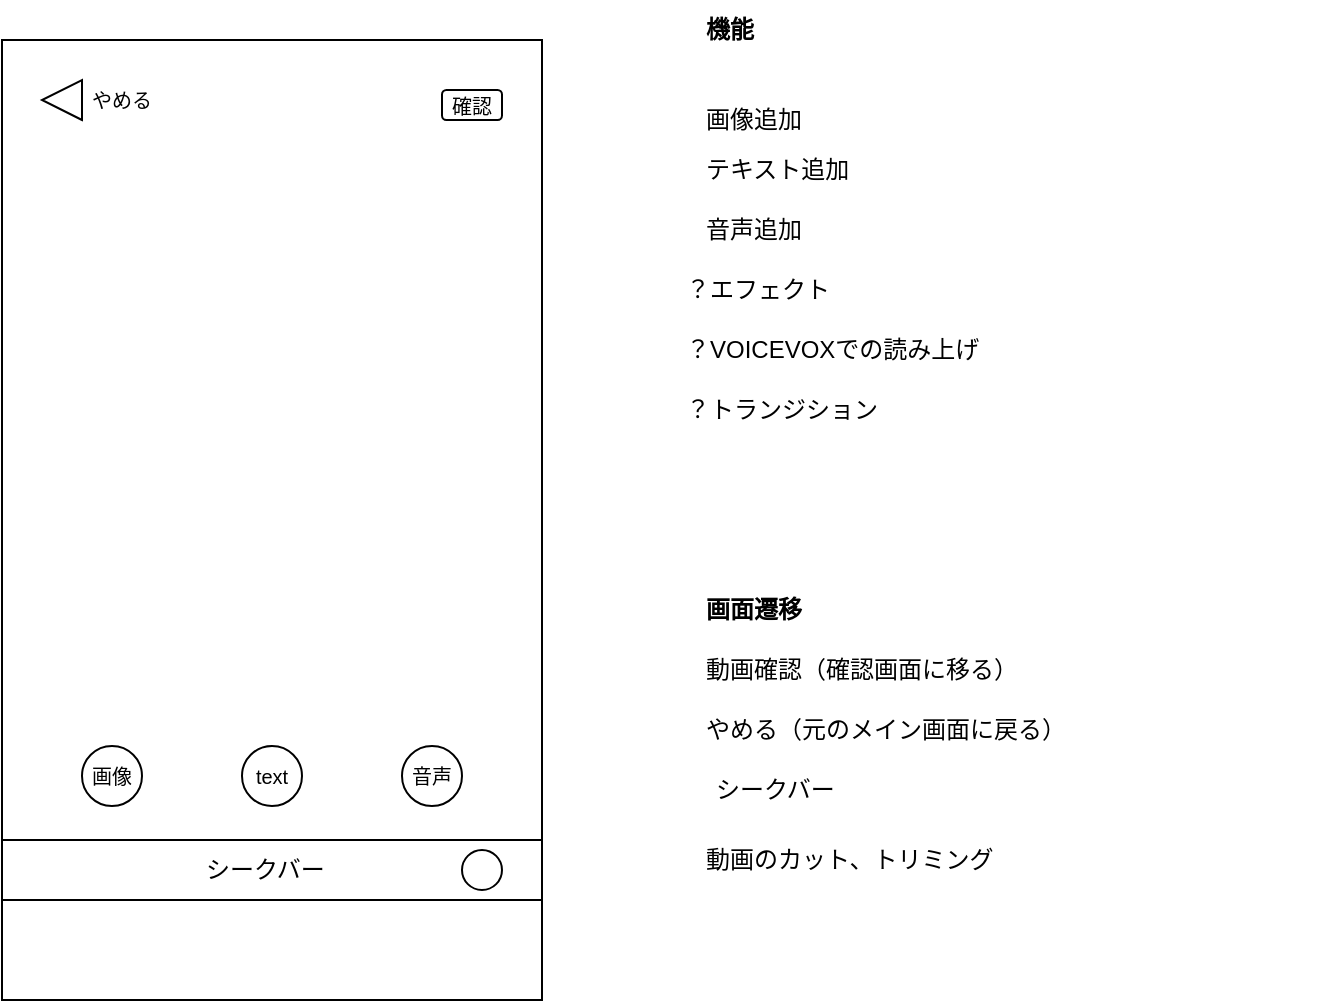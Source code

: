 <mxfile>
    <diagram id="FV1enroqAN0nXz0dlniM" name="Page-1">
        <mxGraphModel dx="640" dy="481" grid="1" gridSize="10" guides="1" tooltips="1" connect="1" arrows="1" fold="1" page="1" pageScale="1" pageWidth="850" pageHeight="1100" math="0" shadow="0">
            <root>
                <mxCell id="0"/>
                <mxCell id="1" parent="0"/>
                <mxCell id="11" value="音声追加" style="text;html=1;strokeColor=none;fillColor=none;align=left;verticalAlign=middle;whiteSpace=wrap;rounded=0;" parent="1" vertex="1">
                    <mxGeometry x="520" y="360" width="60" height="30" as="geometry"/>
                </mxCell>
                <mxCell id="2" value="" style="rounded=0;whiteSpace=wrap;html=1;fillColor=none;" parent="1" vertex="1">
                    <mxGeometry x="170" y="280" width="270" height="480" as="geometry"/>
                </mxCell>
                <mxCell id="3" value="&lt;b&gt;機能&lt;/b&gt;" style="text;html=1;strokeColor=none;fillColor=none;align=left;verticalAlign=middle;whiteSpace=wrap;rounded=0;" parent="1" vertex="1">
                    <mxGeometry x="520" y="260" width="320" height="30" as="geometry"/>
                </mxCell>
                <mxCell id="4" value="&lt;b&gt;画面遷移&lt;/b&gt;" style="text;html=1;strokeColor=none;fillColor=none;align=left;verticalAlign=middle;whiteSpace=wrap;rounded=0;" parent="1" vertex="1">
                    <mxGeometry x="520" y="550" width="320" height="30" as="geometry"/>
                </mxCell>
                <mxCell id="6" value="動画のカット、トリミング" style="text;html=1;strokeColor=none;fillColor=none;align=left;verticalAlign=middle;whiteSpace=wrap;rounded=0;" parent="1" vertex="1">
                    <mxGeometry x="520" y="675" width="320" height="30" as="geometry"/>
                </mxCell>
                <mxCell id="7" value="テキスト追加" style="text;html=1;strokeColor=none;fillColor=none;align=left;verticalAlign=middle;whiteSpace=wrap;rounded=0;" parent="1" vertex="1">
                    <mxGeometry x="520" y="330" width="80" height="30" as="geometry"/>
                </mxCell>
                <mxCell id="8" value="画像追加&lt;span style=&quot;color: rgba(0, 0, 0, 0); font-family: monospace; font-size: 0px;&quot;&gt;%3CmxGraphModel%3E%3Croot%3E%3CmxCell%20id%3D%220%22%2F%3E%3CmxCell%20id%3D%221%22%20parent%3D%220%22%2F%3E%3CmxCell%20id%3D%222%22%20value%3D%22%E3%83%86%E3%82%AD%E3%82%B9%E3%83%88%E8%BF%BD%E5%8A%A0%22%20style%3D%22text%3Bhtml%3D1%3BstrokeColor%3Dnone%3BfillColor%3Dnone%3Balign%3Dleft%3BverticalAlign%3Dmiddle%3BwhiteSpace%3Dwrap%3Brounded%3D0%3B%22%20vertex%3D%221%22%20parent%3D%221%22%3E%3CmxGeometry%20x%3D%22440%22%20y%3D%22100%22%20width%3D%22320%22%20height%3D%2230%22%20as%3D%22geometry%22%2F%3E%3C%2FmxCell%3E%3C%2Froot%3E%3C%2FmxGraphModel%3E&lt;/span&gt;" style="text;html=1;strokeColor=none;fillColor=none;align=left;verticalAlign=middle;whiteSpace=wrap;rounded=0;" parent="1" vertex="1">
                    <mxGeometry x="520" y="305" width="60" height="30" as="geometry"/>
                </mxCell>
                <mxCell id="9" value="？エフェクト" style="text;html=1;strokeColor=none;fillColor=none;align=left;verticalAlign=middle;whiteSpace=wrap;rounded=0;" parent="1" vertex="1">
                    <mxGeometry x="510" y="390" width="320" height="30" as="geometry"/>
                </mxCell>
                <mxCell id="12" value="？VOICEVOXでの読み上げ" style="text;html=1;strokeColor=none;fillColor=none;align=left;verticalAlign=middle;whiteSpace=wrap;rounded=0;" parent="1" vertex="1">
                    <mxGeometry x="510" y="420" width="320" height="30" as="geometry"/>
                </mxCell>
                <mxCell id="13" value="動画確認（確認画面に移る）" style="text;html=1;strokeColor=none;fillColor=none;align=left;verticalAlign=middle;whiteSpace=wrap;rounded=0;" parent="1" vertex="1">
                    <mxGeometry x="520" y="580" width="320" height="30" as="geometry"/>
                </mxCell>
                <mxCell id="14" value="？トランジション" style="text;html=1;strokeColor=none;fillColor=none;align=left;verticalAlign=middle;whiteSpace=wrap;rounded=0;" parent="1" vertex="1">
                    <mxGeometry x="510" y="450" width="320" height="30" as="geometry"/>
                </mxCell>
                <mxCell id="15" value="やめる（元のメイン画面に戻る）" style="text;html=1;strokeColor=none;fillColor=none;align=left;verticalAlign=middle;whiteSpace=wrap;rounded=0;" parent="1" vertex="1">
                    <mxGeometry x="520" y="610" width="320" height="30" as="geometry"/>
                </mxCell>
                <mxCell id="16" value="" style="rounded=0;whiteSpace=wrap;html=1;" vertex="1" parent="1">
                    <mxGeometry x="170" y="680" width="270" height="30" as="geometry"/>
                </mxCell>
                <mxCell id="18" value="" style="ellipse;whiteSpace=wrap;html=1;" vertex="1" parent="1">
                    <mxGeometry x="210" y="633" width="30" height="30" as="geometry"/>
                </mxCell>
                <mxCell id="19" value="" style="ellipse;whiteSpace=wrap;html=1;" vertex="1" parent="1">
                    <mxGeometry x="290" y="633" width="30" height="30" as="geometry"/>
                </mxCell>
                <mxCell id="20" value="" style="ellipse;whiteSpace=wrap;html=1;" vertex="1" parent="1">
                    <mxGeometry x="370" y="633" width="30" height="30" as="geometry"/>
                </mxCell>
                <mxCell id="22" value="" style="triangle;whiteSpace=wrap;html=1;rotation=-180;" vertex="1" parent="1">
                    <mxGeometry x="190" y="300" width="20" height="20" as="geometry"/>
                </mxCell>
                <mxCell id="23" value="" style="rounded=1;whiteSpace=wrap;html=1;" vertex="1" parent="1">
                    <mxGeometry x="390" y="305" width="30" height="15" as="geometry"/>
                </mxCell>
                <mxCell id="26" value="" style="ellipse;whiteSpace=wrap;html=1;" vertex="1" parent="1">
                    <mxGeometry x="400" y="685" width="20" height="20" as="geometry"/>
                </mxCell>
                <mxCell id="27" value="シークバー" style="text;html=1;strokeColor=none;fillColor=none;align=left;verticalAlign=middle;whiteSpace=wrap;rounded=0;" vertex="1" parent="1">
                    <mxGeometry x="525" y="640" width="70" height="30" as="geometry"/>
                </mxCell>
                <mxCell id="28" value="&lt;font style=&quot;font-size: 10px;&quot;&gt;やめる&lt;/font&gt;" style="text;html=1;strokeColor=none;fillColor=none;align=center;verticalAlign=middle;whiteSpace=wrap;rounded=0;" vertex="1" parent="1">
                    <mxGeometry x="200" y="295" width="60" height="30" as="geometry"/>
                </mxCell>
                <mxCell id="29" value="&lt;font style=&quot;font-size: 10px;&quot;&gt;確認&lt;/font&gt;" style="text;html=1;strokeColor=none;fillColor=none;align=center;verticalAlign=middle;whiteSpace=wrap;rounded=0;" vertex="1" parent="1">
                    <mxGeometry x="375" y="297.5" width="60" height="30" as="geometry"/>
                </mxCell>
                <mxCell id="31" value="画像" style="text;html=1;strokeColor=none;fillColor=none;align=center;verticalAlign=middle;whiteSpace=wrap;rounded=0;fontSize=10;" vertex="1" parent="1">
                    <mxGeometry x="195" y="633" width="60" height="30" as="geometry"/>
                </mxCell>
                <mxCell id="32" value="text" style="text;html=1;strokeColor=none;fillColor=none;align=center;verticalAlign=middle;whiteSpace=wrap;rounded=0;fontSize=10;" vertex="1" parent="1">
                    <mxGeometry x="275" y="633" width="60" height="30" as="geometry"/>
                </mxCell>
                <mxCell id="33" value="音声" style="text;html=1;strokeColor=none;fillColor=none;align=center;verticalAlign=middle;whiteSpace=wrap;rounded=0;fontSize=10;" vertex="1" parent="1">
                    <mxGeometry x="355" y="633" width="60" height="30" as="geometry"/>
                </mxCell>
                <mxCell id="35" value="シークバー" style="text;html=1;strokeColor=none;fillColor=none;align=left;verticalAlign=middle;whiteSpace=wrap;rounded=0;" vertex="1" parent="1">
                    <mxGeometry x="270" y="680" width="70" height="30" as="geometry"/>
                </mxCell>
            </root>
        </mxGraphModel>
    </diagram>
</mxfile>
